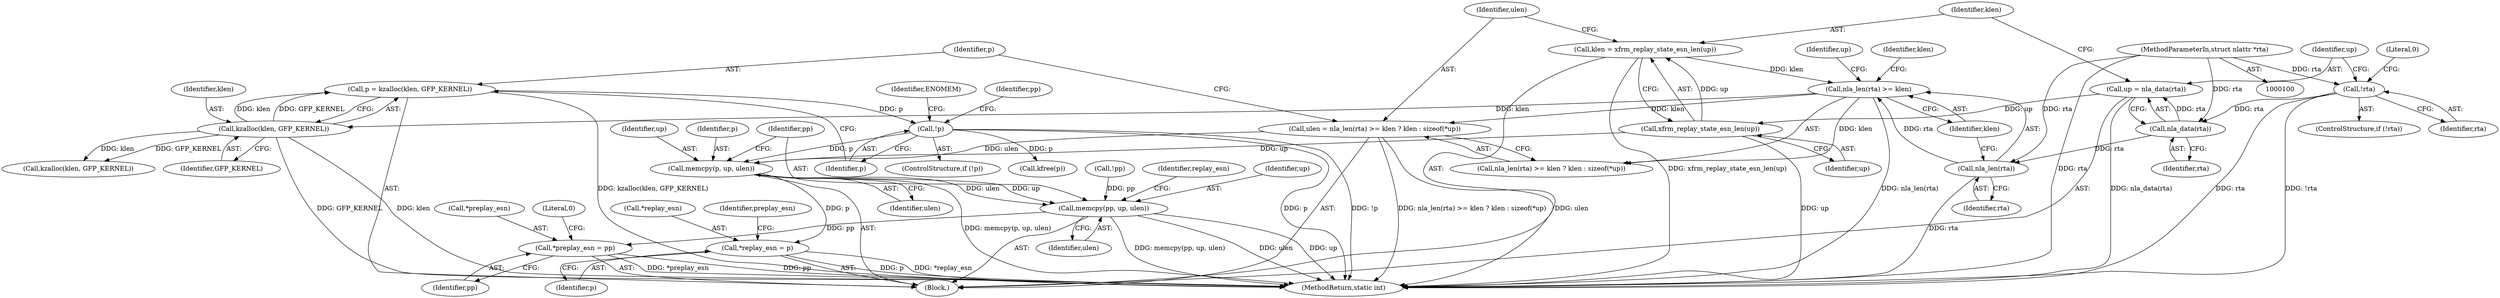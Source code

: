 digraph "0_linux_ecd7918745234e423dd87fcc0c077da557909720_0@API" {
"1000159" [label="(Call,memcpy(p, up, ulen))"];
"1000140" [label="(Call,!p)"];
"1000134" [label="(Call,p = kzalloc(klen, GFP_KERNEL))"];
"1000136" [label="(Call,kzalloc(klen, GFP_KERNEL))"];
"1000126" [label="(Call,nla_len(rta) >= klen)"];
"1000127" [label="(Call,nla_len(rta))"];
"1000117" [label="(Call,nla_data(rta))"];
"1000111" [label="(Call,!rta)"];
"1000103" [label="(MethodParameterIn,struct nlattr *rta)"];
"1000119" [label="(Call,klen = xfrm_replay_state_esn_len(up))"];
"1000121" [label="(Call,xfrm_replay_state_esn_len(up))"];
"1000115" [label="(Call,up = nla_data(rta))"];
"1000123" [label="(Call,ulen = nla_len(rta) >= klen ? klen : sizeof(*up))"];
"1000163" [label="(Call,memcpy(pp, up, ulen))"];
"1000171" [label="(Call,*preplay_esn = pp)"];
"1000167" [label="(Call,*replay_esn = p)"];
"1000121" [label="(Call,xfrm_replay_state_esn_len(up))"];
"1000160" [label="(Identifier,p)"];
"1000138" [label="(Identifier,GFP_KERNEL)"];
"1000104" [label="(Block,)"];
"1000110" [label="(ControlStructure,if (!rta))"];
"1000126" [label="(Call,nla_len(rta) >= klen)"];
"1000151" [label="(Call,!pp)"];
"1000124" [label="(Identifier,ulen)"];
"1000147" [label="(Call,kzalloc(klen, GFP_KERNEL))"];
"1000172" [label="(Call,*preplay_esn)"];
"1000114" [label="(Literal,0)"];
"1000177" [label="(MethodReturn,static int)"];
"1000130" [label="(Identifier,klen)"];
"1000103" [label="(MethodParameterIn,struct nlattr *rta)"];
"1000146" [label="(Identifier,pp)"];
"1000164" [label="(Identifier,pp)"];
"1000140" [label="(Call,!p)"];
"1000115" [label="(Call,up = nla_data(rta))"];
"1000112" [label="(Identifier,rta)"];
"1000162" [label="(Identifier,ulen)"];
"1000171" [label="(Call,*preplay_esn = pp)"];
"1000168" [label="(Call,*replay_esn)"];
"1000169" [label="(Identifier,replay_esn)"];
"1000116" [label="(Identifier,up)"];
"1000129" [label="(Identifier,klen)"];
"1000122" [label="(Identifier,up)"];
"1000176" [label="(Literal,0)"];
"1000161" [label="(Identifier,up)"];
"1000137" [label="(Identifier,klen)"];
"1000135" [label="(Identifier,p)"];
"1000118" [label="(Identifier,rta)"];
"1000111" [label="(Call,!rta)"];
"1000174" [label="(Identifier,pp)"];
"1000136" [label="(Call,kzalloc(klen, GFP_KERNEL))"];
"1000133" [label="(Identifier,up)"];
"1000144" [label="(Identifier,ENOMEM)"];
"1000119" [label="(Call,klen = xfrm_replay_state_esn_len(up))"];
"1000120" [label="(Identifier,klen)"];
"1000159" [label="(Call,memcpy(p, up, ulen))"];
"1000139" [label="(ControlStructure,if (!p))"];
"1000117" [label="(Call,nla_data(rta))"];
"1000163" [label="(Call,memcpy(pp, up, ulen))"];
"1000127" [label="(Call,nla_len(rta))"];
"1000154" [label="(Call,kfree(p))"];
"1000123" [label="(Call,ulen = nla_len(rta) >= klen ? klen : sizeof(*up))"];
"1000141" [label="(Identifier,p)"];
"1000166" [label="(Identifier,ulen)"];
"1000165" [label="(Identifier,up)"];
"1000125" [label="(Call,nla_len(rta) >= klen ? klen : sizeof(*up))"];
"1000170" [label="(Identifier,p)"];
"1000173" [label="(Identifier,preplay_esn)"];
"1000128" [label="(Identifier,rta)"];
"1000167" [label="(Call,*replay_esn = p)"];
"1000134" [label="(Call,p = kzalloc(klen, GFP_KERNEL))"];
"1000159" -> "1000104"  [label="AST: "];
"1000159" -> "1000162"  [label="CFG: "];
"1000160" -> "1000159"  [label="AST: "];
"1000161" -> "1000159"  [label="AST: "];
"1000162" -> "1000159"  [label="AST: "];
"1000164" -> "1000159"  [label="CFG: "];
"1000159" -> "1000177"  [label="DDG: memcpy(p, up, ulen)"];
"1000140" -> "1000159"  [label="DDG: p"];
"1000121" -> "1000159"  [label="DDG: up"];
"1000123" -> "1000159"  [label="DDG: ulen"];
"1000159" -> "1000163"  [label="DDG: up"];
"1000159" -> "1000163"  [label="DDG: ulen"];
"1000159" -> "1000167"  [label="DDG: p"];
"1000140" -> "1000139"  [label="AST: "];
"1000140" -> "1000141"  [label="CFG: "];
"1000141" -> "1000140"  [label="AST: "];
"1000144" -> "1000140"  [label="CFG: "];
"1000146" -> "1000140"  [label="CFG: "];
"1000140" -> "1000177"  [label="DDG: p"];
"1000140" -> "1000177"  [label="DDG: !p"];
"1000134" -> "1000140"  [label="DDG: p"];
"1000140" -> "1000154"  [label="DDG: p"];
"1000134" -> "1000104"  [label="AST: "];
"1000134" -> "1000136"  [label="CFG: "];
"1000135" -> "1000134"  [label="AST: "];
"1000136" -> "1000134"  [label="AST: "];
"1000141" -> "1000134"  [label="CFG: "];
"1000134" -> "1000177"  [label="DDG: kzalloc(klen, GFP_KERNEL)"];
"1000136" -> "1000134"  [label="DDG: klen"];
"1000136" -> "1000134"  [label="DDG: GFP_KERNEL"];
"1000136" -> "1000138"  [label="CFG: "];
"1000137" -> "1000136"  [label="AST: "];
"1000138" -> "1000136"  [label="AST: "];
"1000136" -> "1000177"  [label="DDG: GFP_KERNEL"];
"1000136" -> "1000177"  [label="DDG: klen"];
"1000126" -> "1000136"  [label="DDG: klen"];
"1000136" -> "1000147"  [label="DDG: klen"];
"1000136" -> "1000147"  [label="DDG: GFP_KERNEL"];
"1000126" -> "1000125"  [label="AST: "];
"1000126" -> "1000129"  [label="CFG: "];
"1000127" -> "1000126"  [label="AST: "];
"1000129" -> "1000126"  [label="AST: "];
"1000130" -> "1000126"  [label="CFG: "];
"1000133" -> "1000126"  [label="CFG: "];
"1000126" -> "1000177"  [label="DDG: nla_len(rta)"];
"1000126" -> "1000123"  [label="DDG: klen"];
"1000127" -> "1000126"  [label="DDG: rta"];
"1000119" -> "1000126"  [label="DDG: klen"];
"1000126" -> "1000125"  [label="DDG: klen"];
"1000127" -> "1000128"  [label="CFG: "];
"1000128" -> "1000127"  [label="AST: "];
"1000129" -> "1000127"  [label="CFG: "];
"1000127" -> "1000177"  [label="DDG: rta"];
"1000117" -> "1000127"  [label="DDG: rta"];
"1000103" -> "1000127"  [label="DDG: rta"];
"1000117" -> "1000115"  [label="AST: "];
"1000117" -> "1000118"  [label="CFG: "];
"1000118" -> "1000117"  [label="AST: "];
"1000115" -> "1000117"  [label="CFG: "];
"1000117" -> "1000115"  [label="DDG: rta"];
"1000111" -> "1000117"  [label="DDG: rta"];
"1000103" -> "1000117"  [label="DDG: rta"];
"1000111" -> "1000110"  [label="AST: "];
"1000111" -> "1000112"  [label="CFG: "];
"1000112" -> "1000111"  [label="AST: "];
"1000114" -> "1000111"  [label="CFG: "];
"1000116" -> "1000111"  [label="CFG: "];
"1000111" -> "1000177"  [label="DDG: rta"];
"1000111" -> "1000177"  [label="DDG: !rta"];
"1000103" -> "1000111"  [label="DDG: rta"];
"1000103" -> "1000100"  [label="AST: "];
"1000103" -> "1000177"  [label="DDG: rta"];
"1000119" -> "1000104"  [label="AST: "];
"1000119" -> "1000121"  [label="CFG: "];
"1000120" -> "1000119"  [label="AST: "];
"1000121" -> "1000119"  [label="AST: "];
"1000124" -> "1000119"  [label="CFG: "];
"1000119" -> "1000177"  [label="DDG: xfrm_replay_state_esn_len(up)"];
"1000121" -> "1000119"  [label="DDG: up"];
"1000121" -> "1000122"  [label="CFG: "];
"1000122" -> "1000121"  [label="AST: "];
"1000121" -> "1000177"  [label="DDG: up"];
"1000115" -> "1000121"  [label="DDG: up"];
"1000115" -> "1000104"  [label="AST: "];
"1000116" -> "1000115"  [label="AST: "];
"1000120" -> "1000115"  [label="CFG: "];
"1000115" -> "1000177"  [label="DDG: nla_data(rta)"];
"1000123" -> "1000104"  [label="AST: "];
"1000123" -> "1000125"  [label="CFG: "];
"1000124" -> "1000123"  [label="AST: "];
"1000125" -> "1000123"  [label="AST: "];
"1000135" -> "1000123"  [label="CFG: "];
"1000123" -> "1000177"  [label="DDG: nla_len(rta) >= klen ? klen : sizeof(*up)"];
"1000123" -> "1000177"  [label="DDG: ulen"];
"1000163" -> "1000104"  [label="AST: "];
"1000163" -> "1000166"  [label="CFG: "];
"1000164" -> "1000163"  [label="AST: "];
"1000165" -> "1000163"  [label="AST: "];
"1000166" -> "1000163"  [label="AST: "];
"1000169" -> "1000163"  [label="CFG: "];
"1000163" -> "1000177"  [label="DDG: memcpy(pp, up, ulen)"];
"1000163" -> "1000177"  [label="DDG: ulen"];
"1000163" -> "1000177"  [label="DDG: up"];
"1000151" -> "1000163"  [label="DDG: pp"];
"1000163" -> "1000171"  [label="DDG: pp"];
"1000171" -> "1000104"  [label="AST: "];
"1000171" -> "1000174"  [label="CFG: "];
"1000172" -> "1000171"  [label="AST: "];
"1000174" -> "1000171"  [label="AST: "];
"1000176" -> "1000171"  [label="CFG: "];
"1000171" -> "1000177"  [label="DDG: *preplay_esn"];
"1000171" -> "1000177"  [label="DDG: pp"];
"1000167" -> "1000104"  [label="AST: "];
"1000167" -> "1000170"  [label="CFG: "];
"1000168" -> "1000167"  [label="AST: "];
"1000170" -> "1000167"  [label="AST: "];
"1000173" -> "1000167"  [label="CFG: "];
"1000167" -> "1000177"  [label="DDG: p"];
"1000167" -> "1000177"  [label="DDG: *replay_esn"];
}
